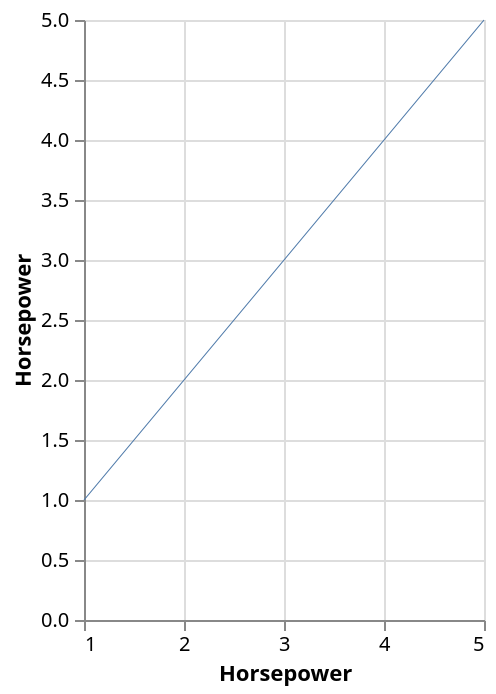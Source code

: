 {
  "$schema": "https://vega.github.io/schema/vega-lite/v5.json",
  "data": {
    "values": [
      {
        "Horsepower": 1,
        "Weight_in_lbs": 19
      },
      {
        "Horsepower": 5,
        "Weight_in_lbs": 21
      },
      {
        "Horsepower": 2,
        "Weight_in_lbs": 58
      },
      {
        "Horsepower": 3,
        "Weight_in_lbs": 12
      },
      {
        "Horsepower": 4,
        "Weight_in_lbs": 13
      }
    ]
  },
  "encoding": {
    "order": {
      "field": "Horsepower",
      "type": "ordinal"
    },
    "x": {
      "field": "Horsepower",
      "sort": "ascending",
      "type": "quantitative"
    },
    "y": {
      "field": "Horsepower",
      "type": "quantitative"
    }
  },
  "height": 300,
  "mark": {
    "strokeWidth": 0.5,
    "type": "line"
  }
}